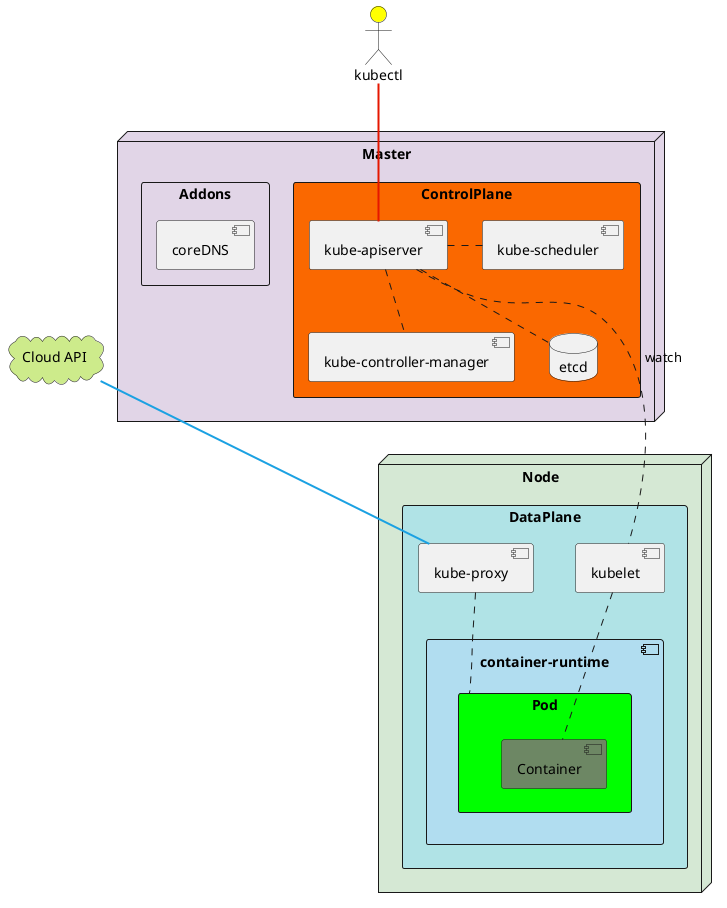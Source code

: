@startuml
actor "kubectl" #YELLOW
node Master #E1D5E7 {
rectangle "ControlPlane" #FA6800 {
component "kube-apiserver"
component "kube-scheduler"
component "kube-controller-manager"
database "etcd"
}
rectangle "Addons" {
component "coreDNS"
}
}

cloud "Cloud API" #CDEB8B

node Node #D5E8D4 {
    rectangle "DataPlane" #B0E3E6 {
        component "kubelet"
        component "kube-proxy"
        component "container-runtime" #B1DDF0 {
            rectangle "Pod" #00FF00 {
                component "Container" #6D8764
            }
        }
    }
}

"kubectl" == "kube-apiserver" #E51700
"Cloud API" == "kube-proxy" #1BA1E2

"kube-apiserver" .. "etcd"
"kube-apiserver" . "kube-scheduler"
"kube-apiserver" .. "kube-controller-manager"

"kube-apiserver" ... "kubelet" : "watch"

"kubelet" .. "Container"
"kube-proxy" .. "Pod"
@enduml
